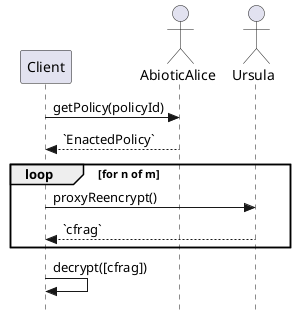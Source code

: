@startuml decrypt

skinparam Style strictuml

participant Client
actor AbioticAlice as AA
actor Ursula as UR


Client -> AA : getPolicy(policyId)
return `EnactedPolicy`

loop for n of m
    Client -> UR : proxyReencrypt()
    return `cfrag`
end

Client -> Client : decrypt([cfrag])


@enduml